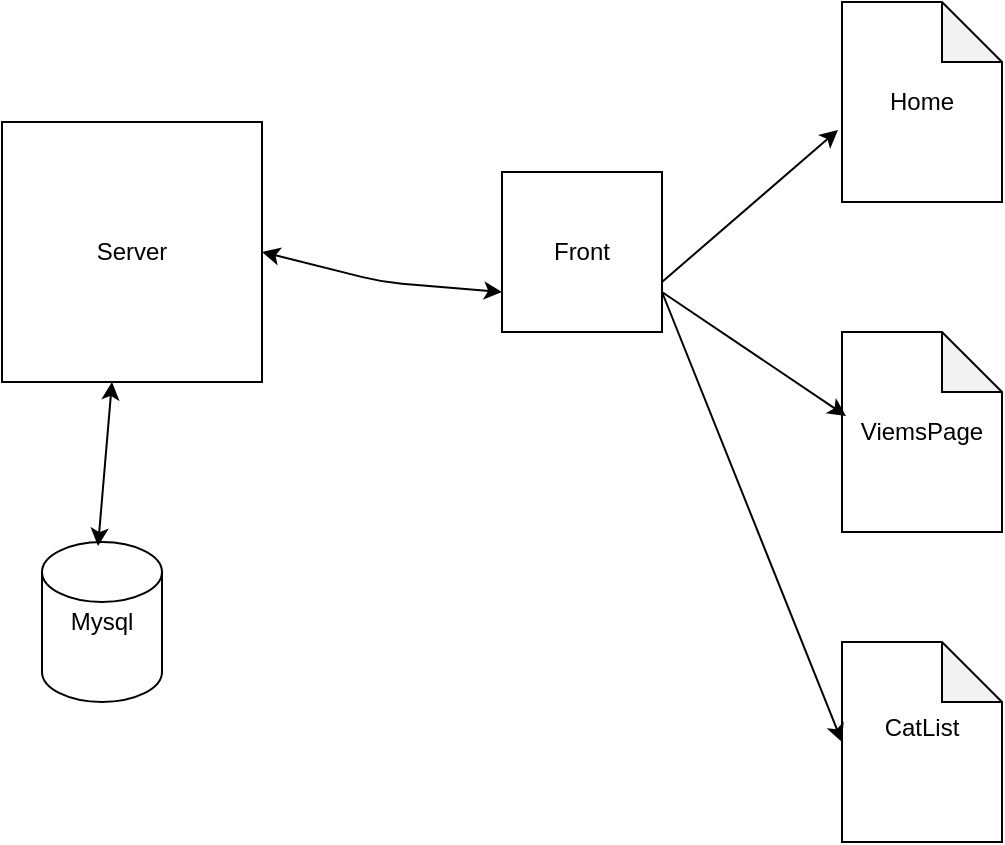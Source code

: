 <mxfile version="13.5.8" type="github">
  <diagram id="C5RBs43oDa-KdzZeNtuy" name="Page-1">
    <mxGraphModel dx="782" dy="541" grid="1" gridSize="10" guides="1" tooltips="1" connect="1" arrows="1" fold="1" page="1" pageScale="1" pageWidth="827" pageHeight="1169" math="0" shadow="0">
      <root>
        <mxCell id="WIyWlLk6GJQsqaUBKTNV-0" />
        <mxCell id="WIyWlLk6GJQsqaUBKTNV-1" parent="WIyWlLk6GJQsqaUBKTNV-0" />
        <mxCell id="BJws64ASkt3ljexb0WcB-0" value="Server" style="whiteSpace=wrap;html=1;aspect=fixed;" vertex="1" parent="WIyWlLk6GJQsqaUBKTNV-1">
          <mxGeometry x="110" y="80" width="130" height="130" as="geometry" />
        </mxCell>
        <mxCell id="BJws64ASkt3ljexb0WcB-1" value="Front" style="whiteSpace=wrap;html=1;aspect=fixed;" vertex="1" parent="WIyWlLk6GJQsqaUBKTNV-1">
          <mxGeometry x="360" y="105" width="80" height="80" as="geometry" />
        </mxCell>
        <mxCell id="BJws64ASkt3ljexb0WcB-2" value="" style="endArrow=classic;startArrow=classic;html=1;exitX=1;exitY=0.5;exitDx=0;exitDy=0;entryX=0;entryY=0.75;entryDx=0;entryDy=0;" edge="1" parent="WIyWlLk6GJQsqaUBKTNV-1" source="BJws64ASkt3ljexb0WcB-0" target="BJws64ASkt3ljexb0WcB-1">
          <mxGeometry width="50" height="50" relative="1" as="geometry">
            <mxPoint x="370" y="300" as="sourcePoint" />
            <mxPoint x="250" y="190" as="targetPoint" />
            <Array as="points">
              <mxPoint x="300" y="160" />
            </Array>
          </mxGeometry>
        </mxCell>
        <mxCell id="BJws64ASkt3ljexb0WcB-3" value="Home" style="shape=note;whiteSpace=wrap;html=1;backgroundOutline=1;darkOpacity=0.05;" vertex="1" parent="WIyWlLk6GJQsqaUBKTNV-1">
          <mxGeometry x="530" y="20" width="80" height="100" as="geometry" />
        </mxCell>
        <mxCell id="BJws64ASkt3ljexb0WcB-4" value="ViemsPage" style="shape=note;whiteSpace=wrap;html=1;backgroundOutline=1;darkOpacity=0.05;" vertex="1" parent="WIyWlLk6GJQsqaUBKTNV-1">
          <mxGeometry x="530" y="185" width="80" height="100" as="geometry" />
        </mxCell>
        <mxCell id="BJws64ASkt3ljexb0WcB-5" value="&lt;div&gt;CatList&lt;/div&gt;&lt;div&gt;&lt;br&gt;&lt;/div&gt;" style="shape=note;whiteSpace=wrap;html=1;backgroundOutline=1;darkOpacity=0.05;" vertex="1" parent="WIyWlLk6GJQsqaUBKTNV-1">
          <mxGeometry x="530" y="340" width="80" height="100" as="geometry" />
        </mxCell>
        <mxCell id="BJws64ASkt3ljexb0WcB-6" value="" style="endArrow=classic;html=1;entryX=-0.025;entryY=0.64;entryDx=0;entryDy=0;entryPerimeter=0;" edge="1" parent="WIyWlLk6GJQsqaUBKTNV-1" target="BJws64ASkt3ljexb0WcB-3">
          <mxGeometry width="50" height="50" relative="1" as="geometry">
            <mxPoint x="440" y="160" as="sourcePoint" />
            <mxPoint x="490" y="110" as="targetPoint" />
          </mxGeometry>
        </mxCell>
        <mxCell id="BJws64ASkt3ljexb0WcB-7" value="" style="endArrow=classic;html=1;exitX=1;exitY=0.75;exitDx=0;exitDy=0;entryX=0.025;entryY=0.42;entryDx=0;entryDy=0;entryPerimeter=0;" edge="1" parent="WIyWlLk6GJQsqaUBKTNV-1" source="BJws64ASkt3ljexb0WcB-1" target="BJws64ASkt3ljexb0WcB-4">
          <mxGeometry width="50" height="50" relative="1" as="geometry">
            <mxPoint x="470" y="240" as="sourcePoint" />
            <mxPoint x="520" y="190" as="targetPoint" />
          </mxGeometry>
        </mxCell>
        <mxCell id="BJws64ASkt3ljexb0WcB-8" value="" style="endArrow=classic;html=1;entryX=0;entryY=0.5;entryDx=0;entryDy=0;entryPerimeter=0;exitX=1;exitY=0.75;exitDx=0;exitDy=0;" edge="1" parent="WIyWlLk6GJQsqaUBKTNV-1" source="BJws64ASkt3ljexb0WcB-1" target="BJws64ASkt3ljexb0WcB-5">
          <mxGeometry width="50" height="50" relative="1" as="geometry">
            <mxPoint x="370" y="300" as="sourcePoint" />
            <mxPoint x="520" y="380" as="targetPoint" />
          </mxGeometry>
        </mxCell>
        <mxCell id="BJws64ASkt3ljexb0WcB-9" value="Mysql" style="shape=cylinder2;whiteSpace=wrap;html=1;boundedLbl=1;backgroundOutline=1;size=15;" vertex="1" parent="WIyWlLk6GJQsqaUBKTNV-1">
          <mxGeometry x="130" y="290" width="60" height="80" as="geometry" />
        </mxCell>
        <mxCell id="BJws64ASkt3ljexb0WcB-10" value="" style="endArrow=classic;startArrow=classic;html=1;entryX=0.423;entryY=1;entryDx=0;entryDy=0;entryPerimeter=0;exitX=0.467;exitY=0.025;exitDx=0;exitDy=0;exitPerimeter=0;" edge="1" parent="WIyWlLk6GJQsqaUBKTNV-1" source="BJws64ASkt3ljexb0WcB-9" target="BJws64ASkt3ljexb0WcB-0">
          <mxGeometry width="50" height="50" relative="1" as="geometry">
            <mxPoint x="140" y="290" as="sourcePoint" />
            <mxPoint x="190" y="240" as="targetPoint" />
          </mxGeometry>
        </mxCell>
      </root>
    </mxGraphModel>
  </diagram>
</mxfile>

